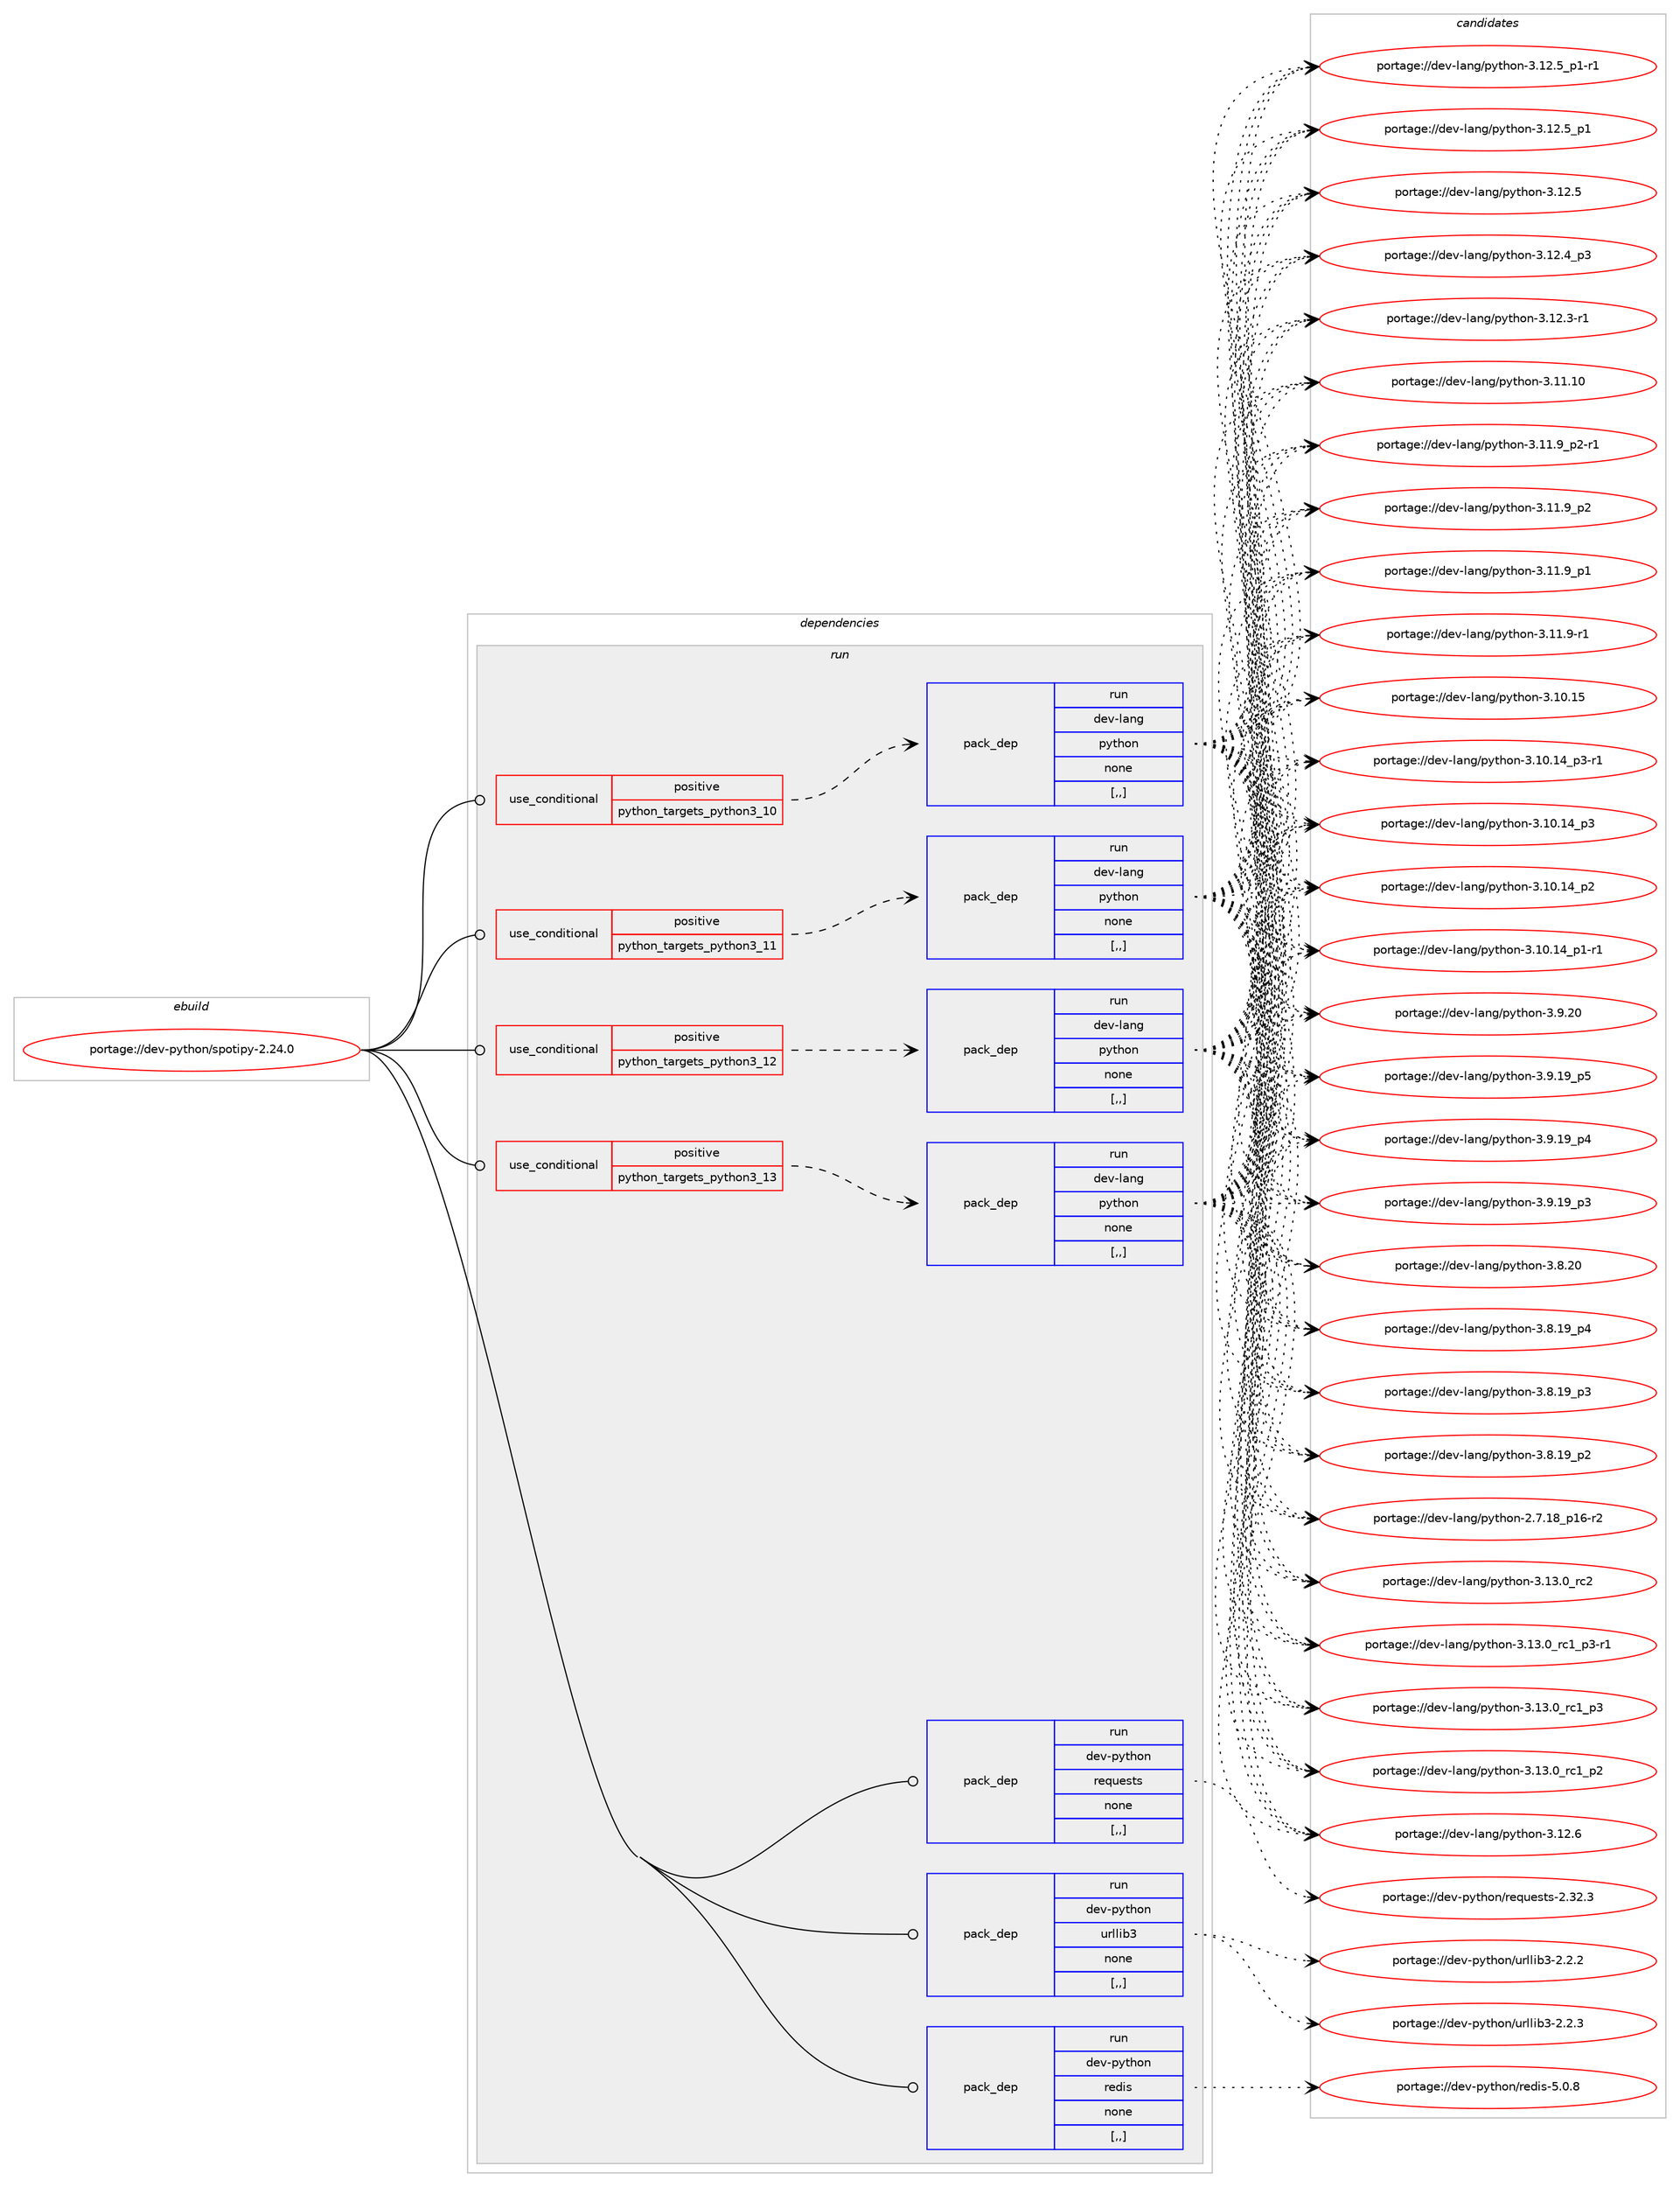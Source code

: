 digraph prolog {

# *************
# Graph options
# *************

newrank=true;
concentrate=true;
compound=true;
graph [rankdir=LR,fontname=Helvetica,fontsize=10,ranksep=1.5];#, ranksep=2.5, nodesep=0.2];
edge  [arrowhead=vee];
node  [fontname=Helvetica,fontsize=10];

# **********
# The ebuild
# **********

subgraph cluster_leftcol {
color=gray;
label=<<i>ebuild</i>>;
id [label="portage://dev-python/spotipy-2.24.0", color=red, width=4, href="../dev-python/spotipy-2.24.0.svg"];
}

# ****************
# The dependencies
# ****************

subgraph cluster_midcol {
color=gray;
label=<<i>dependencies</i>>;
subgraph cluster_compile {
fillcolor="#eeeeee";
style=filled;
label=<<i>compile</i>>;
}
subgraph cluster_compileandrun {
fillcolor="#eeeeee";
style=filled;
label=<<i>compile and run</i>>;
}
subgraph cluster_run {
fillcolor="#eeeeee";
style=filled;
label=<<i>run</i>>;
subgraph cond170618 {
dependency659600 [label=<<TABLE BORDER="0" CELLBORDER="1" CELLSPACING="0" CELLPADDING="4"><TR><TD ROWSPAN="3" CELLPADDING="10">use_conditional</TD></TR><TR><TD>positive</TD></TR><TR><TD>python_targets_python3_10</TD></TR></TABLE>>, shape=none, color=red];
subgraph pack484120 {
dependency659601 [label=<<TABLE BORDER="0" CELLBORDER="1" CELLSPACING="0" CELLPADDING="4" WIDTH="220"><TR><TD ROWSPAN="6" CELLPADDING="30">pack_dep</TD></TR><TR><TD WIDTH="110">run</TD></TR><TR><TD>dev-lang</TD></TR><TR><TD>python</TD></TR><TR><TD>none</TD></TR><TR><TD>[,,]</TD></TR></TABLE>>, shape=none, color=blue];
}
dependency659600:e -> dependency659601:w [weight=20,style="dashed",arrowhead="vee"];
}
id:e -> dependency659600:w [weight=20,style="solid",arrowhead="odot"];
subgraph cond170619 {
dependency659602 [label=<<TABLE BORDER="0" CELLBORDER="1" CELLSPACING="0" CELLPADDING="4"><TR><TD ROWSPAN="3" CELLPADDING="10">use_conditional</TD></TR><TR><TD>positive</TD></TR><TR><TD>python_targets_python3_11</TD></TR></TABLE>>, shape=none, color=red];
subgraph pack484121 {
dependency659603 [label=<<TABLE BORDER="0" CELLBORDER="1" CELLSPACING="0" CELLPADDING="4" WIDTH="220"><TR><TD ROWSPAN="6" CELLPADDING="30">pack_dep</TD></TR><TR><TD WIDTH="110">run</TD></TR><TR><TD>dev-lang</TD></TR><TR><TD>python</TD></TR><TR><TD>none</TD></TR><TR><TD>[,,]</TD></TR></TABLE>>, shape=none, color=blue];
}
dependency659602:e -> dependency659603:w [weight=20,style="dashed",arrowhead="vee"];
}
id:e -> dependency659602:w [weight=20,style="solid",arrowhead="odot"];
subgraph cond170620 {
dependency659604 [label=<<TABLE BORDER="0" CELLBORDER="1" CELLSPACING="0" CELLPADDING="4"><TR><TD ROWSPAN="3" CELLPADDING="10">use_conditional</TD></TR><TR><TD>positive</TD></TR><TR><TD>python_targets_python3_12</TD></TR></TABLE>>, shape=none, color=red];
subgraph pack484122 {
dependency659605 [label=<<TABLE BORDER="0" CELLBORDER="1" CELLSPACING="0" CELLPADDING="4" WIDTH="220"><TR><TD ROWSPAN="6" CELLPADDING="30">pack_dep</TD></TR><TR><TD WIDTH="110">run</TD></TR><TR><TD>dev-lang</TD></TR><TR><TD>python</TD></TR><TR><TD>none</TD></TR><TR><TD>[,,]</TD></TR></TABLE>>, shape=none, color=blue];
}
dependency659604:e -> dependency659605:w [weight=20,style="dashed",arrowhead="vee"];
}
id:e -> dependency659604:w [weight=20,style="solid",arrowhead="odot"];
subgraph cond170621 {
dependency659606 [label=<<TABLE BORDER="0" CELLBORDER="1" CELLSPACING="0" CELLPADDING="4"><TR><TD ROWSPAN="3" CELLPADDING="10">use_conditional</TD></TR><TR><TD>positive</TD></TR><TR><TD>python_targets_python3_13</TD></TR></TABLE>>, shape=none, color=red];
subgraph pack484123 {
dependency659607 [label=<<TABLE BORDER="0" CELLBORDER="1" CELLSPACING="0" CELLPADDING="4" WIDTH="220"><TR><TD ROWSPAN="6" CELLPADDING="30">pack_dep</TD></TR><TR><TD WIDTH="110">run</TD></TR><TR><TD>dev-lang</TD></TR><TR><TD>python</TD></TR><TR><TD>none</TD></TR><TR><TD>[,,]</TD></TR></TABLE>>, shape=none, color=blue];
}
dependency659606:e -> dependency659607:w [weight=20,style="dashed",arrowhead="vee"];
}
id:e -> dependency659606:w [weight=20,style="solid",arrowhead="odot"];
subgraph pack484124 {
dependency659608 [label=<<TABLE BORDER="0" CELLBORDER="1" CELLSPACING="0" CELLPADDING="4" WIDTH="220"><TR><TD ROWSPAN="6" CELLPADDING="30">pack_dep</TD></TR><TR><TD WIDTH="110">run</TD></TR><TR><TD>dev-python</TD></TR><TR><TD>redis</TD></TR><TR><TD>none</TD></TR><TR><TD>[,,]</TD></TR></TABLE>>, shape=none, color=blue];
}
id:e -> dependency659608:w [weight=20,style="solid",arrowhead="odot"];
subgraph pack484125 {
dependency659609 [label=<<TABLE BORDER="0" CELLBORDER="1" CELLSPACING="0" CELLPADDING="4" WIDTH="220"><TR><TD ROWSPAN="6" CELLPADDING="30">pack_dep</TD></TR><TR><TD WIDTH="110">run</TD></TR><TR><TD>dev-python</TD></TR><TR><TD>requests</TD></TR><TR><TD>none</TD></TR><TR><TD>[,,]</TD></TR></TABLE>>, shape=none, color=blue];
}
id:e -> dependency659609:w [weight=20,style="solid",arrowhead="odot"];
subgraph pack484126 {
dependency659610 [label=<<TABLE BORDER="0" CELLBORDER="1" CELLSPACING="0" CELLPADDING="4" WIDTH="220"><TR><TD ROWSPAN="6" CELLPADDING="30">pack_dep</TD></TR><TR><TD WIDTH="110">run</TD></TR><TR><TD>dev-python</TD></TR><TR><TD>urllib3</TD></TR><TR><TD>none</TD></TR><TR><TD>[,,]</TD></TR></TABLE>>, shape=none, color=blue];
}
id:e -> dependency659610:w [weight=20,style="solid",arrowhead="odot"];
}
}

# **************
# The candidates
# **************

subgraph cluster_choices {
rank=same;
color=gray;
label=<<i>candidates</i>>;

subgraph choice484120 {
color=black;
nodesep=1;
choice10010111845108971101034711212111610411111045514649514648951149950 [label="portage://dev-lang/python-3.13.0_rc2", color=red, width=4,href="../dev-lang/python-3.13.0_rc2.svg"];
choice1001011184510897110103471121211161041111104551464951464895114994995112514511449 [label="portage://dev-lang/python-3.13.0_rc1_p3-r1", color=red, width=4,href="../dev-lang/python-3.13.0_rc1_p3-r1.svg"];
choice100101118451089711010347112121116104111110455146495146489511499499511251 [label="portage://dev-lang/python-3.13.0_rc1_p3", color=red, width=4,href="../dev-lang/python-3.13.0_rc1_p3.svg"];
choice100101118451089711010347112121116104111110455146495146489511499499511250 [label="portage://dev-lang/python-3.13.0_rc1_p2", color=red, width=4,href="../dev-lang/python-3.13.0_rc1_p2.svg"];
choice10010111845108971101034711212111610411111045514649504654 [label="portage://dev-lang/python-3.12.6", color=red, width=4,href="../dev-lang/python-3.12.6.svg"];
choice1001011184510897110103471121211161041111104551464950465395112494511449 [label="portage://dev-lang/python-3.12.5_p1-r1", color=red, width=4,href="../dev-lang/python-3.12.5_p1-r1.svg"];
choice100101118451089711010347112121116104111110455146495046539511249 [label="portage://dev-lang/python-3.12.5_p1", color=red, width=4,href="../dev-lang/python-3.12.5_p1.svg"];
choice10010111845108971101034711212111610411111045514649504653 [label="portage://dev-lang/python-3.12.5", color=red, width=4,href="../dev-lang/python-3.12.5.svg"];
choice100101118451089711010347112121116104111110455146495046529511251 [label="portage://dev-lang/python-3.12.4_p3", color=red, width=4,href="../dev-lang/python-3.12.4_p3.svg"];
choice100101118451089711010347112121116104111110455146495046514511449 [label="portage://dev-lang/python-3.12.3-r1", color=red, width=4,href="../dev-lang/python-3.12.3-r1.svg"];
choice1001011184510897110103471121211161041111104551464949464948 [label="portage://dev-lang/python-3.11.10", color=red, width=4,href="../dev-lang/python-3.11.10.svg"];
choice1001011184510897110103471121211161041111104551464949465795112504511449 [label="portage://dev-lang/python-3.11.9_p2-r1", color=red, width=4,href="../dev-lang/python-3.11.9_p2-r1.svg"];
choice100101118451089711010347112121116104111110455146494946579511250 [label="portage://dev-lang/python-3.11.9_p2", color=red, width=4,href="../dev-lang/python-3.11.9_p2.svg"];
choice100101118451089711010347112121116104111110455146494946579511249 [label="portage://dev-lang/python-3.11.9_p1", color=red, width=4,href="../dev-lang/python-3.11.9_p1.svg"];
choice100101118451089711010347112121116104111110455146494946574511449 [label="portage://dev-lang/python-3.11.9-r1", color=red, width=4,href="../dev-lang/python-3.11.9-r1.svg"];
choice1001011184510897110103471121211161041111104551464948464953 [label="portage://dev-lang/python-3.10.15", color=red, width=4,href="../dev-lang/python-3.10.15.svg"];
choice100101118451089711010347112121116104111110455146494846495295112514511449 [label="portage://dev-lang/python-3.10.14_p3-r1", color=red, width=4,href="../dev-lang/python-3.10.14_p3-r1.svg"];
choice10010111845108971101034711212111610411111045514649484649529511251 [label="portage://dev-lang/python-3.10.14_p3", color=red, width=4,href="../dev-lang/python-3.10.14_p3.svg"];
choice10010111845108971101034711212111610411111045514649484649529511250 [label="portage://dev-lang/python-3.10.14_p2", color=red, width=4,href="../dev-lang/python-3.10.14_p2.svg"];
choice100101118451089711010347112121116104111110455146494846495295112494511449 [label="portage://dev-lang/python-3.10.14_p1-r1", color=red, width=4,href="../dev-lang/python-3.10.14_p1-r1.svg"];
choice10010111845108971101034711212111610411111045514657465048 [label="portage://dev-lang/python-3.9.20", color=red, width=4,href="../dev-lang/python-3.9.20.svg"];
choice100101118451089711010347112121116104111110455146574649579511253 [label="portage://dev-lang/python-3.9.19_p5", color=red, width=4,href="../dev-lang/python-3.9.19_p5.svg"];
choice100101118451089711010347112121116104111110455146574649579511252 [label="portage://dev-lang/python-3.9.19_p4", color=red, width=4,href="../dev-lang/python-3.9.19_p4.svg"];
choice100101118451089711010347112121116104111110455146574649579511251 [label="portage://dev-lang/python-3.9.19_p3", color=red, width=4,href="../dev-lang/python-3.9.19_p3.svg"];
choice10010111845108971101034711212111610411111045514656465048 [label="portage://dev-lang/python-3.8.20", color=red, width=4,href="../dev-lang/python-3.8.20.svg"];
choice100101118451089711010347112121116104111110455146564649579511252 [label="portage://dev-lang/python-3.8.19_p4", color=red, width=4,href="../dev-lang/python-3.8.19_p4.svg"];
choice100101118451089711010347112121116104111110455146564649579511251 [label="portage://dev-lang/python-3.8.19_p3", color=red, width=4,href="../dev-lang/python-3.8.19_p3.svg"];
choice100101118451089711010347112121116104111110455146564649579511250 [label="portage://dev-lang/python-3.8.19_p2", color=red, width=4,href="../dev-lang/python-3.8.19_p2.svg"];
choice100101118451089711010347112121116104111110455046554649569511249544511450 [label="portage://dev-lang/python-2.7.18_p16-r2", color=red, width=4,href="../dev-lang/python-2.7.18_p16-r2.svg"];
dependency659601:e -> choice10010111845108971101034711212111610411111045514649514648951149950:w [style=dotted,weight="100"];
dependency659601:e -> choice1001011184510897110103471121211161041111104551464951464895114994995112514511449:w [style=dotted,weight="100"];
dependency659601:e -> choice100101118451089711010347112121116104111110455146495146489511499499511251:w [style=dotted,weight="100"];
dependency659601:e -> choice100101118451089711010347112121116104111110455146495146489511499499511250:w [style=dotted,weight="100"];
dependency659601:e -> choice10010111845108971101034711212111610411111045514649504654:w [style=dotted,weight="100"];
dependency659601:e -> choice1001011184510897110103471121211161041111104551464950465395112494511449:w [style=dotted,weight="100"];
dependency659601:e -> choice100101118451089711010347112121116104111110455146495046539511249:w [style=dotted,weight="100"];
dependency659601:e -> choice10010111845108971101034711212111610411111045514649504653:w [style=dotted,weight="100"];
dependency659601:e -> choice100101118451089711010347112121116104111110455146495046529511251:w [style=dotted,weight="100"];
dependency659601:e -> choice100101118451089711010347112121116104111110455146495046514511449:w [style=dotted,weight="100"];
dependency659601:e -> choice1001011184510897110103471121211161041111104551464949464948:w [style=dotted,weight="100"];
dependency659601:e -> choice1001011184510897110103471121211161041111104551464949465795112504511449:w [style=dotted,weight="100"];
dependency659601:e -> choice100101118451089711010347112121116104111110455146494946579511250:w [style=dotted,weight="100"];
dependency659601:e -> choice100101118451089711010347112121116104111110455146494946579511249:w [style=dotted,weight="100"];
dependency659601:e -> choice100101118451089711010347112121116104111110455146494946574511449:w [style=dotted,weight="100"];
dependency659601:e -> choice1001011184510897110103471121211161041111104551464948464953:w [style=dotted,weight="100"];
dependency659601:e -> choice100101118451089711010347112121116104111110455146494846495295112514511449:w [style=dotted,weight="100"];
dependency659601:e -> choice10010111845108971101034711212111610411111045514649484649529511251:w [style=dotted,weight="100"];
dependency659601:e -> choice10010111845108971101034711212111610411111045514649484649529511250:w [style=dotted,weight="100"];
dependency659601:e -> choice100101118451089711010347112121116104111110455146494846495295112494511449:w [style=dotted,weight="100"];
dependency659601:e -> choice10010111845108971101034711212111610411111045514657465048:w [style=dotted,weight="100"];
dependency659601:e -> choice100101118451089711010347112121116104111110455146574649579511253:w [style=dotted,weight="100"];
dependency659601:e -> choice100101118451089711010347112121116104111110455146574649579511252:w [style=dotted,weight="100"];
dependency659601:e -> choice100101118451089711010347112121116104111110455146574649579511251:w [style=dotted,weight="100"];
dependency659601:e -> choice10010111845108971101034711212111610411111045514656465048:w [style=dotted,weight="100"];
dependency659601:e -> choice100101118451089711010347112121116104111110455146564649579511252:w [style=dotted,weight="100"];
dependency659601:e -> choice100101118451089711010347112121116104111110455146564649579511251:w [style=dotted,weight="100"];
dependency659601:e -> choice100101118451089711010347112121116104111110455146564649579511250:w [style=dotted,weight="100"];
dependency659601:e -> choice100101118451089711010347112121116104111110455046554649569511249544511450:w [style=dotted,weight="100"];
}
subgraph choice484121 {
color=black;
nodesep=1;
choice10010111845108971101034711212111610411111045514649514648951149950 [label="portage://dev-lang/python-3.13.0_rc2", color=red, width=4,href="../dev-lang/python-3.13.0_rc2.svg"];
choice1001011184510897110103471121211161041111104551464951464895114994995112514511449 [label="portage://dev-lang/python-3.13.0_rc1_p3-r1", color=red, width=4,href="../dev-lang/python-3.13.0_rc1_p3-r1.svg"];
choice100101118451089711010347112121116104111110455146495146489511499499511251 [label="portage://dev-lang/python-3.13.0_rc1_p3", color=red, width=4,href="../dev-lang/python-3.13.0_rc1_p3.svg"];
choice100101118451089711010347112121116104111110455146495146489511499499511250 [label="portage://dev-lang/python-3.13.0_rc1_p2", color=red, width=4,href="../dev-lang/python-3.13.0_rc1_p2.svg"];
choice10010111845108971101034711212111610411111045514649504654 [label="portage://dev-lang/python-3.12.6", color=red, width=4,href="../dev-lang/python-3.12.6.svg"];
choice1001011184510897110103471121211161041111104551464950465395112494511449 [label="portage://dev-lang/python-3.12.5_p1-r1", color=red, width=4,href="../dev-lang/python-3.12.5_p1-r1.svg"];
choice100101118451089711010347112121116104111110455146495046539511249 [label="portage://dev-lang/python-3.12.5_p1", color=red, width=4,href="../dev-lang/python-3.12.5_p1.svg"];
choice10010111845108971101034711212111610411111045514649504653 [label="portage://dev-lang/python-3.12.5", color=red, width=4,href="../dev-lang/python-3.12.5.svg"];
choice100101118451089711010347112121116104111110455146495046529511251 [label="portage://dev-lang/python-3.12.4_p3", color=red, width=4,href="../dev-lang/python-3.12.4_p3.svg"];
choice100101118451089711010347112121116104111110455146495046514511449 [label="portage://dev-lang/python-3.12.3-r1", color=red, width=4,href="../dev-lang/python-3.12.3-r1.svg"];
choice1001011184510897110103471121211161041111104551464949464948 [label="portage://dev-lang/python-3.11.10", color=red, width=4,href="../dev-lang/python-3.11.10.svg"];
choice1001011184510897110103471121211161041111104551464949465795112504511449 [label="portage://dev-lang/python-3.11.9_p2-r1", color=red, width=4,href="../dev-lang/python-3.11.9_p2-r1.svg"];
choice100101118451089711010347112121116104111110455146494946579511250 [label="portage://dev-lang/python-3.11.9_p2", color=red, width=4,href="../dev-lang/python-3.11.9_p2.svg"];
choice100101118451089711010347112121116104111110455146494946579511249 [label="portage://dev-lang/python-3.11.9_p1", color=red, width=4,href="../dev-lang/python-3.11.9_p1.svg"];
choice100101118451089711010347112121116104111110455146494946574511449 [label="portage://dev-lang/python-3.11.9-r1", color=red, width=4,href="../dev-lang/python-3.11.9-r1.svg"];
choice1001011184510897110103471121211161041111104551464948464953 [label="portage://dev-lang/python-3.10.15", color=red, width=4,href="../dev-lang/python-3.10.15.svg"];
choice100101118451089711010347112121116104111110455146494846495295112514511449 [label="portage://dev-lang/python-3.10.14_p3-r1", color=red, width=4,href="../dev-lang/python-3.10.14_p3-r1.svg"];
choice10010111845108971101034711212111610411111045514649484649529511251 [label="portage://dev-lang/python-3.10.14_p3", color=red, width=4,href="../dev-lang/python-3.10.14_p3.svg"];
choice10010111845108971101034711212111610411111045514649484649529511250 [label="portage://dev-lang/python-3.10.14_p2", color=red, width=4,href="../dev-lang/python-3.10.14_p2.svg"];
choice100101118451089711010347112121116104111110455146494846495295112494511449 [label="portage://dev-lang/python-3.10.14_p1-r1", color=red, width=4,href="../dev-lang/python-3.10.14_p1-r1.svg"];
choice10010111845108971101034711212111610411111045514657465048 [label="portage://dev-lang/python-3.9.20", color=red, width=4,href="../dev-lang/python-3.9.20.svg"];
choice100101118451089711010347112121116104111110455146574649579511253 [label="portage://dev-lang/python-3.9.19_p5", color=red, width=4,href="../dev-lang/python-3.9.19_p5.svg"];
choice100101118451089711010347112121116104111110455146574649579511252 [label="portage://dev-lang/python-3.9.19_p4", color=red, width=4,href="../dev-lang/python-3.9.19_p4.svg"];
choice100101118451089711010347112121116104111110455146574649579511251 [label="portage://dev-lang/python-3.9.19_p3", color=red, width=4,href="../dev-lang/python-3.9.19_p3.svg"];
choice10010111845108971101034711212111610411111045514656465048 [label="portage://dev-lang/python-3.8.20", color=red, width=4,href="../dev-lang/python-3.8.20.svg"];
choice100101118451089711010347112121116104111110455146564649579511252 [label="portage://dev-lang/python-3.8.19_p4", color=red, width=4,href="../dev-lang/python-3.8.19_p4.svg"];
choice100101118451089711010347112121116104111110455146564649579511251 [label="portage://dev-lang/python-3.8.19_p3", color=red, width=4,href="../dev-lang/python-3.8.19_p3.svg"];
choice100101118451089711010347112121116104111110455146564649579511250 [label="portage://dev-lang/python-3.8.19_p2", color=red, width=4,href="../dev-lang/python-3.8.19_p2.svg"];
choice100101118451089711010347112121116104111110455046554649569511249544511450 [label="portage://dev-lang/python-2.7.18_p16-r2", color=red, width=4,href="../dev-lang/python-2.7.18_p16-r2.svg"];
dependency659603:e -> choice10010111845108971101034711212111610411111045514649514648951149950:w [style=dotted,weight="100"];
dependency659603:e -> choice1001011184510897110103471121211161041111104551464951464895114994995112514511449:w [style=dotted,weight="100"];
dependency659603:e -> choice100101118451089711010347112121116104111110455146495146489511499499511251:w [style=dotted,weight="100"];
dependency659603:e -> choice100101118451089711010347112121116104111110455146495146489511499499511250:w [style=dotted,weight="100"];
dependency659603:e -> choice10010111845108971101034711212111610411111045514649504654:w [style=dotted,weight="100"];
dependency659603:e -> choice1001011184510897110103471121211161041111104551464950465395112494511449:w [style=dotted,weight="100"];
dependency659603:e -> choice100101118451089711010347112121116104111110455146495046539511249:w [style=dotted,weight="100"];
dependency659603:e -> choice10010111845108971101034711212111610411111045514649504653:w [style=dotted,weight="100"];
dependency659603:e -> choice100101118451089711010347112121116104111110455146495046529511251:w [style=dotted,weight="100"];
dependency659603:e -> choice100101118451089711010347112121116104111110455146495046514511449:w [style=dotted,weight="100"];
dependency659603:e -> choice1001011184510897110103471121211161041111104551464949464948:w [style=dotted,weight="100"];
dependency659603:e -> choice1001011184510897110103471121211161041111104551464949465795112504511449:w [style=dotted,weight="100"];
dependency659603:e -> choice100101118451089711010347112121116104111110455146494946579511250:w [style=dotted,weight="100"];
dependency659603:e -> choice100101118451089711010347112121116104111110455146494946579511249:w [style=dotted,weight="100"];
dependency659603:e -> choice100101118451089711010347112121116104111110455146494946574511449:w [style=dotted,weight="100"];
dependency659603:e -> choice1001011184510897110103471121211161041111104551464948464953:w [style=dotted,weight="100"];
dependency659603:e -> choice100101118451089711010347112121116104111110455146494846495295112514511449:w [style=dotted,weight="100"];
dependency659603:e -> choice10010111845108971101034711212111610411111045514649484649529511251:w [style=dotted,weight="100"];
dependency659603:e -> choice10010111845108971101034711212111610411111045514649484649529511250:w [style=dotted,weight="100"];
dependency659603:e -> choice100101118451089711010347112121116104111110455146494846495295112494511449:w [style=dotted,weight="100"];
dependency659603:e -> choice10010111845108971101034711212111610411111045514657465048:w [style=dotted,weight="100"];
dependency659603:e -> choice100101118451089711010347112121116104111110455146574649579511253:w [style=dotted,weight="100"];
dependency659603:e -> choice100101118451089711010347112121116104111110455146574649579511252:w [style=dotted,weight="100"];
dependency659603:e -> choice100101118451089711010347112121116104111110455146574649579511251:w [style=dotted,weight="100"];
dependency659603:e -> choice10010111845108971101034711212111610411111045514656465048:w [style=dotted,weight="100"];
dependency659603:e -> choice100101118451089711010347112121116104111110455146564649579511252:w [style=dotted,weight="100"];
dependency659603:e -> choice100101118451089711010347112121116104111110455146564649579511251:w [style=dotted,weight="100"];
dependency659603:e -> choice100101118451089711010347112121116104111110455146564649579511250:w [style=dotted,weight="100"];
dependency659603:e -> choice100101118451089711010347112121116104111110455046554649569511249544511450:w [style=dotted,weight="100"];
}
subgraph choice484122 {
color=black;
nodesep=1;
choice10010111845108971101034711212111610411111045514649514648951149950 [label="portage://dev-lang/python-3.13.0_rc2", color=red, width=4,href="../dev-lang/python-3.13.0_rc2.svg"];
choice1001011184510897110103471121211161041111104551464951464895114994995112514511449 [label="portage://dev-lang/python-3.13.0_rc1_p3-r1", color=red, width=4,href="../dev-lang/python-3.13.0_rc1_p3-r1.svg"];
choice100101118451089711010347112121116104111110455146495146489511499499511251 [label="portage://dev-lang/python-3.13.0_rc1_p3", color=red, width=4,href="../dev-lang/python-3.13.0_rc1_p3.svg"];
choice100101118451089711010347112121116104111110455146495146489511499499511250 [label="portage://dev-lang/python-3.13.0_rc1_p2", color=red, width=4,href="../dev-lang/python-3.13.0_rc1_p2.svg"];
choice10010111845108971101034711212111610411111045514649504654 [label="portage://dev-lang/python-3.12.6", color=red, width=4,href="../dev-lang/python-3.12.6.svg"];
choice1001011184510897110103471121211161041111104551464950465395112494511449 [label="portage://dev-lang/python-3.12.5_p1-r1", color=red, width=4,href="../dev-lang/python-3.12.5_p1-r1.svg"];
choice100101118451089711010347112121116104111110455146495046539511249 [label="portage://dev-lang/python-3.12.5_p1", color=red, width=4,href="../dev-lang/python-3.12.5_p1.svg"];
choice10010111845108971101034711212111610411111045514649504653 [label="portage://dev-lang/python-3.12.5", color=red, width=4,href="../dev-lang/python-3.12.5.svg"];
choice100101118451089711010347112121116104111110455146495046529511251 [label="portage://dev-lang/python-3.12.4_p3", color=red, width=4,href="../dev-lang/python-3.12.4_p3.svg"];
choice100101118451089711010347112121116104111110455146495046514511449 [label="portage://dev-lang/python-3.12.3-r1", color=red, width=4,href="../dev-lang/python-3.12.3-r1.svg"];
choice1001011184510897110103471121211161041111104551464949464948 [label="portage://dev-lang/python-3.11.10", color=red, width=4,href="../dev-lang/python-3.11.10.svg"];
choice1001011184510897110103471121211161041111104551464949465795112504511449 [label="portage://dev-lang/python-3.11.9_p2-r1", color=red, width=4,href="../dev-lang/python-3.11.9_p2-r1.svg"];
choice100101118451089711010347112121116104111110455146494946579511250 [label="portage://dev-lang/python-3.11.9_p2", color=red, width=4,href="../dev-lang/python-3.11.9_p2.svg"];
choice100101118451089711010347112121116104111110455146494946579511249 [label="portage://dev-lang/python-3.11.9_p1", color=red, width=4,href="../dev-lang/python-3.11.9_p1.svg"];
choice100101118451089711010347112121116104111110455146494946574511449 [label="portage://dev-lang/python-3.11.9-r1", color=red, width=4,href="../dev-lang/python-3.11.9-r1.svg"];
choice1001011184510897110103471121211161041111104551464948464953 [label="portage://dev-lang/python-3.10.15", color=red, width=4,href="../dev-lang/python-3.10.15.svg"];
choice100101118451089711010347112121116104111110455146494846495295112514511449 [label="portage://dev-lang/python-3.10.14_p3-r1", color=red, width=4,href="../dev-lang/python-3.10.14_p3-r1.svg"];
choice10010111845108971101034711212111610411111045514649484649529511251 [label="portage://dev-lang/python-3.10.14_p3", color=red, width=4,href="../dev-lang/python-3.10.14_p3.svg"];
choice10010111845108971101034711212111610411111045514649484649529511250 [label="portage://dev-lang/python-3.10.14_p2", color=red, width=4,href="../dev-lang/python-3.10.14_p2.svg"];
choice100101118451089711010347112121116104111110455146494846495295112494511449 [label="portage://dev-lang/python-3.10.14_p1-r1", color=red, width=4,href="../dev-lang/python-3.10.14_p1-r1.svg"];
choice10010111845108971101034711212111610411111045514657465048 [label="portage://dev-lang/python-3.9.20", color=red, width=4,href="../dev-lang/python-3.9.20.svg"];
choice100101118451089711010347112121116104111110455146574649579511253 [label="portage://dev-lang/python-3.9.19_p5", color=red, width=4,href="../dev-lang/python-3.9.19_p5.svg"];
choice100101118451089711010347112121116104111110455146574649579511252 [label="portage://dev-lang/python-3.9.19_p4", color=red, width=4,href="../dev-lang/python-3.9.19_p4.svg"];
choice100101118451089711010347112121116104111110455146574649579511251 [label="portage://dev-lang/python-3.9.19_p3", color=red, width=4,href="../dev-lang/python-3.9.19_p3.svg"];
choice10010111845108971101034711212111610411111045514656465048 [label="portage://dev-lang/python-3.8.20", color=red, width=4,href="../dev-lang/python-3.8.20.svg"];
choice100101118451089711010347112121116104111110455146564649579511252 [label="portage://dev-lang/python-3.8.19_p4", color=red, width=4,href="../dev-lang/python-3.8.19_p4.svg"];
choice100101118451089711010347112121116104111110455146564649579511251 [label="portage://dev-lang/python-3.8.19_p3", color=red, width=4,href="../dev-lang/python-3.8.19_p3.svg"];
choice100101118451089711010347112121116104111110455146564649579511250 [label="portage://dev-lang/python-3.8.19_p2", color=red, width=4,href="../dev-lang/python-3.8.19_p2.svg"];
choice100101118451089711010347112121116104111110455046554649569511249544511450 [label="portage://dev-lang/python-2.7.18_p16-r2", color=red, width=4,href="../dev-lang/python-2.7.18_p16-r2.svg"];
dependency659605:e -> choice10010111845108971101034711212111610411111045514649514648951149950:w [style=dotted,weight="100"];
dependency659605:e -> choice1001011184510897110103471121211161041111104551464951464895114994995112514511449:w [style=dotted,weight="100"];
dependency659605:e -> choice100101118451089711010347112121116104111110455146495146489511499499511251:w [style=dotted,weight="100"];
dependency659605:e -> choice100101118451089711010347112121116104111110455146495146489511499499511250:w [style=dotted,weight="100"];
dependency659605:e -> choice10010111845108971101034711212111610411111045514649504654:w [style=dotted,weight="100"];
dependency659605:e -> choice1001011184510897110103471121211161041111104551464950465395112494511449:w [style=dotted,weight="100"];
dependency659605:e -> choice100101118451089711010347112121116104111110455146495046539511249:w [style=dotted,weight="100"];
dependency659605:e -> choice10010111845108971101034711212111610411111045514649504653:w [style=dotted,weight="100"];
dependency659605:e -> choice100101118451089711010347112121116104111110455146495046529511251:w [style=dotted,weight="100"];
dependency659605:e -> choice100101118451089711010347112121116104111110455146495046514511449:w [style=dotted,weight="100"];
dependency659605:e -> choice1001011184510897110103471121211161041111104551464949464948:w [style=dotted,weight="100"];
dependency659605:e -> choice1001011184510897110103471121211161041111104551464949465795112504511449:w [style=dotted,weight="100"];
dependency659605:e -> choice100101118451089711010347112121116104111110455146494946579511250:w [style=dotted,weight="100"];
dependency659605:e -> choice100101118451089711010347112121116104111110455146494946579511249:w [style=dotted,weight="100"];
dependency659605:e -> choice100101118451089711010347112121116104111110455146494946574511449:w [style=dotted,weight="100"];
dependency659605:e -> choice1001011184510897110103471121211161041111104551464948464953:w [style=dotted,weight="100"];
dependency659605:e -> choice100101118451089711010347112121116104111110455146494846495295112514511449:w [style=dotted,weight="100"];
dependency659605:e -> choice10010111845108971101034711212111610411111045514649484649529511251:w [style=dotted,weight="100"];
dependency659605:e -> choice10010111845108971101034711212111610411111045514649484649529511250:w [style=dotted,weight="100"];
dependency659605:e -> choice100101118451089711010347112121116104111110455146494846495295112494511449:w [style=dotted,weight="100"];
dependency659605:e -> choice10010111845108971101034711212111610411111045514657465048:w [style=dotted,weight="100"];
dependency659605:e -> choice100101118451089711010347112121116104111110455146574649579511253:w [style=dotted,weight="100"];
dependency659605:e -> choice100101118451089711010347112121116104111110455146574649579511252:w [style=dotted,weight="100"];
dependency659605:e -> choice100101118451089711010347112121116104111110455146574649579511251:w [style=dotted,weight="100"];
dependency659605:e -> choice10010111845108971101034711212111610411111045514656465048:w [style=dotted,weight="100"];
dependency659605:e -> choice100101118451089711010347112121116104111110455146564649579511252:w [style=dotted,weight="100"];
dependency659605:e -> choice100101118451089711010347112121116104111110455146564649579511251:w [style=dotted,weight="100"];
dependency659605:e -> choice100101118451089711010347112121116104111110455146564649579511250:w [style=dotted,weight="100"];
dependency659605:e -> choice100101118451089711010347112121116104111110455046554649569511249544511450:w [style=dotted,weight="100"];
}
subgraph choice484123 {
color=black;
nodesep=1;
choice10010111845108971101034711212111610411111045514649514648951149950 [label="portage://dev-lang/python-3.13.0_rc2", color=red, width=4,href="../dev-lang/python-3.13.0_rc2.svg"];
choice1001011184510897110103471121211161041111104551464951464895114994995112514511449 [label="portage://dev-lang/python-3.13.0_rc1_p3-r1", color=red, width=4,href="../dev-lang/python-3.13.0_rc1_p3-r1.svg"];
choice100101118451089711010347112121116104111110455146495146489511499499511251 [label="portage://dev-lang/python-3.13.0_rc1_p3", color=red, width=4,href="../dev-lang/python-3.13.0_rc1_p3.svg"];
choice100101118451089711010347112121116104111110455146495146489511499499511250 [label="portage://dev-lang/python-3.13.0_rc1_p2", color=red, width=4,href="../dev-lang/python-3.13.0_rc1_p2.svg"];
choice10010111845108971101034711212111610411111045514649504654 [label="portage://dev-lang/python-3.12.6", color=red, width=4,href="../dev-lang/python-3.12.6.svg"];
choice1001011184510897110103471121211161041111104551464950465395112494511449 [label="portage://dev-lang/python-3.12.5_p1-r1", color=red, width=4,href="../dev-lang/python-3.12.5_p1-r1.svg"];
choice100101118451089711010347112121116104111110455146495046539511249 [label="portage://dev-lang/python-3.12.5_p1", color=red, width=4,href="../dev-lang/python-3.12.5_p1.svg"];
choice10010111845108971101034711212111610411111045514649504653 [label="portage://dev-lang/python-3.12.5", color=red, width=4,href="../dev-lang/python-3.12.5.svg"];
choice100101118451089711010347112121116104111110455146495046529511251 [label="portage://dev-lang/python-3.12.4_p3", color=red, width=4,href="../dev-lang/python-3.12.4_p3.svg"];
choice100101118451089711010347112121116104111110455146495046514511449 [label="portage://dev-lang/python-3.12.3-r1", color=red, width=4,href="../dev-lang/python-3.12.3-r1.svg"];
choice1001011184510897110103471121211161041111104551464949464948 [label="portage://dev-lang/python-3.11.10", color=red, width=4,href="../dev-lang/python-3.11.10.svg"];
choice1001011184510897110103471121211161041111104551464949465795112504511449 [label="portage://dev-lang/python-3.11.9_p2-r1", color=red, width=4,href="../dev-lang/python-3.11.9_p2-r1.svg"];
choice100101118451089711010347112121116104111110455146494946579511250 [label="portage://dev-lang/python-3.11.9_p2", color=red, width=4,href="../dev-lang/python-3.11.9_p2.svg"];
choice100101118451089711010347112121116104111110455146494946579511249 [label="portage://dev-lang/python-3.11.9_p1", color=red, width=4,href="../dev-lang/python-3.11.9_p1.svg"];
choice100101118451089711010347112121116104111110455146494946574511449 [label="portage://dev-lang/python-3.11.9-r1", color=red, width=4,href="../dev-lang/python-3.11.9-r1.svg"];
choice1001011184510897110103471121211161041111104551464948464953 [label="portage://dev-lang/python-3.10.15", color=red, width=4,href="../dev-lang/python-3.10.15.svg"];
choice100101118451089711010347112121116104111110455146494846495295112514511449 [label="portage://dev-lang/python-3.10.14_p3-r1", color=red, width=4,href="../dev-lang/python-3.10.14_p3-r1.svg"];
choice10010111845108971101034711212111610411111045514649484649529511251 [label="portage://dev-lang/python-3.10.14_p3", color=red, width=4,href="../dev-lang/python-3.10.14_p3.svg"];
choice10010111845108971101034711212111610411111045514649484649529511250 [label="portage://dev-lang/python-3.10.14_p2", color=red, width=4,href="../dev-lang/python-3.10.14_p2.svg"];
choice100101118451089711010347112121116104111110455146494846495295112494511449 [label="portage://dev-lang/python-3.10.14_p1-r1", color=red, width=4,href="../dev-lang/python-3.10.14_p1-r1.svg"];
choice10010111845108971101034711212111610411111045514657465048 [label="portage://dev-lang/python-3.9.20", color=red, width=4,href="../dev-lang/python-3.9.20.svg"];
choice100101118451089711010347112121116104111110455146574649579511253 [label="portage://dev-lang/python-3.9.19_p5", color=red, width=4,href="../dev-lang/python-3.9.19_p5.svg"];
choice100101118451089711010347112121116104111110455146574649579511252 [label="portage://dev-lang/python-3.9.19_p4", color=red, width=4,href="../dev-lang/python-3.9.19_p4.svg"];
choice100101118451089711010347112121116104111110455146574649579511251 [label="portage://dev-lang/python-3.9.19_p3", color=red, width=4,href="../dev-lang/python-3.9.19_p3.svg"];
choice10010111845108971101034711212111610411111045514656465048 [label="portage://dev-lang/python-3.8.20", color=red, width=4,href="../dev-lang/python-3.8.20.svg"];
choice100101118451089711010347112121116104111110455146564649579511252 [label="portage://dev-lang/python-3.8.19_p4", color=red, width=4,href="../dev-lang/python-3.8.19_p4.svg"];
choice100101118451089711010347112121116104111110455146564649579511251 [label="portage://dev-lang/python-3.8.19_p3", color=red, width=4,href="../dev-lang/python-3.8.19_p3.svg"];
choice100101118451089711010347112121116104111110455146564649579511250 [label="portage://dev-lang/python-3.8.19_p2", color=red, width=4,href="../dev-lang/python-3.8.19_p2.svg"];
choice100101118451089711010347112121116104111110455046554649569511249544511450 [label="portage://dev-lang/python-2.7.18_p16-r2", color=red, width=4,href="../dev-lang/python-2.7.18_p16-r2.svg"];
dependency659607:e -> choice10010111845108971101034711212111610411111045514649514648951149950:w [style=dotted,weight="100"];
dependency659607:e -> choice1001011184510897110103471121211161041111104551464951464895114994995112514511449:w [style=dotted,weight="100"];
dependency659607:e -> choice100101118451089711010347112121116104111110455146495146489511499499511251:w [style=dotted,weight="100"];
dependency659607:e -> choice100101118451089711010347112121116104111110455146495146489511499499511250:w [style=dotted,weight="100"];
dependency659607:e -> choice10010111845108971101034711212111610411111045514649504654:w [style=dotted,weight="100"];
dependency659607:e -> choice1001011184510897110103471121211161041111104551464950465395112494511449:w [style=dotted,weight="100"];
dependency659607:e -> choice100101118451089711010347112121116104111110455146495046539511249:w [style=dotted,weight="100"];
dependency659607:e -> choice10010111845108971101034711212111610411111045514649504653:w [style=dotted,weight="100"];
dependency659607:e -> choice100101118451089711010347112121116104111110455146495046529511251:w [style=dotted,weight="100"];
dependency659607:e -> choice100101118451089711010347112121116104111110455146495046514511449:w [style=dotted,weight="100"];
dependency659607:e -> choice1001011184510897110103471121211161041111104551464949464948:w [style=dotted,weight="100"];
dependency659607:e -> choice1001011184510897110103471121211161041111104551464949465795112504511449:w [style=dotted,weight="100"];
dependency659607:e -> choice100101118451089711010347112121116104111110455146494946579511250:w [style=dotted,weight="100"];
dependency659607:e -> choice100101118451089711010347112121116104111110455146494946579511249:w [style=dotted,weight="100"];
dependency659607:e -> choice100101118451089711010347112121116104111110455146494946574511449:w [style=dotted,weight="100"];
dependency659607:e -> choice1001011184510897110103471121211161041111104551464948464953:w [style=dotted,weight="100"];
dependency659607:e -> choice100101118451089711010347112121116104111110455146494846495295112514511449:w [style=dotted,weight="100"];
dependency659607:e -> choice10010111845108971101034711212111610411111045514649484649529511251:w [style=dotted,weight="100"];
dependency659607:e -> choice10010111845108971101034711212111610411111045514649484649529511250:w [style=dotted,weight="100"];
dependency659607:e -> choice100101118451089711010347112121116104111110455146494846495295112494511449:w [style=dotted,weight="100"];
dependency659607:e -> choice10010111845108971101034711212111610411111045514657465048:w [style=dotted,weight="100"];
dependency659607:e -> choice100101118451089711010347112121116104111110455146574649579511253:w [style=dotted,weight="100"];
dependency659607:e -> choice100101118451089711010347112121116104111110455146574649579511252:w [style=dotted,weight="100"];
dependency659607:e -> choice100101118451089711010347112121116104111110455146574649579511251:w [style=dotted,weight="100"];
dependency659607:e -> choice10010111845108971101034711212111610411111045514656465048:w [style=dotted,weight="100"];
dependency659607:e -> choice100101118451089711010347112121116104111110455146564649579511252:w [style=dotted,weight="100"];
dependency659607:e -> choice100101118451089711010347112121116104111110455146564649579511251:w [style=dotted,weight="100"];
dependency659607:e -> choice100101118451089711010347112121116104111110455146564649579511250:w [style=dotted,weight="100"];
dependency659607:e -> choice100101118451089711010347112121116104111110455046554649569511249544511450:w [style=dotted,weight="100"];
}
subgraph choice484124 {
color=black;
nodesep=1;
choice1001011184511212111610411111047114101100105115455346484656 [label="portage://dev-python/redis-5.0.8", color=red, width=4,href="../dev-python/redis-5.0.8.svg"];
dependency659608:e -> choice1001011184511212111610411111047114101100105115455346484656:w [style=dotted,weight="100"];
}
subgraph choice484125 {
color=black;
nodesep=1;
choice100101118451121211161041111104711410111311710111511611545504651504651 [label="portage://dev-python/requests-2.32.3", color=red, width=4,href="../dev-python/requests-2.32.3.svg"];
dependency659609:e -> choice100101118451121211161041111104711410111311710111511611545504651504651:w [style=dotted,weight="100"];
}
subgraph choice484126 {
color=black;
nodesep=1;
choice10010111845112121116104111110471171141081081059851455046504651 [label="portage://dev-python/urllib3-2.2.3", color=red, width=4,href="../dev-python/urllib3-2.2.3.svg"];
choice10010111845112121116104111110471171141081081059851455046504650 [label="portage://dev-python/urllib3-2.2.2", color=red, width=4,href="../dev-python/urllib3-2.2.2.svg"];
dependency659610:e -> choice10010111845112121116104111110471171141081081059851455046504651:w [style=dotted,weight="100"];
dependency659610:e -> choice10010111845112121116104111110471171141081081059851455046504650:w [style=dotted,weight="100"];
}
}

}
